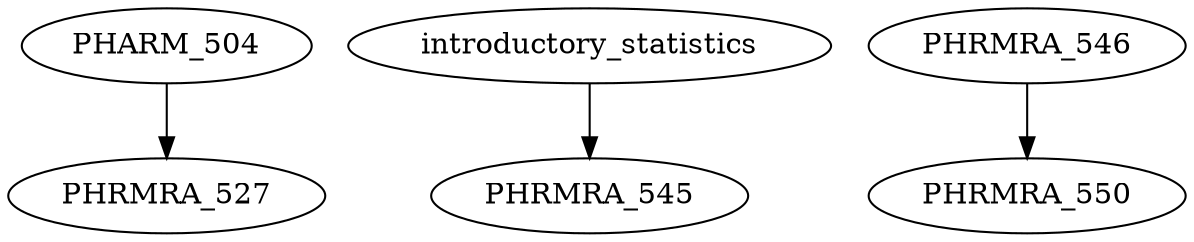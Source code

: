 digraph G {
    edge [color=black];
    PHARM_504 -> PHRMRA_527;
    edge [color=black];
    introductory_statistics -> PHRMRA_545;
    edge [color=black];
    PHRMRA_546 -> PHRMRA_550;
}
